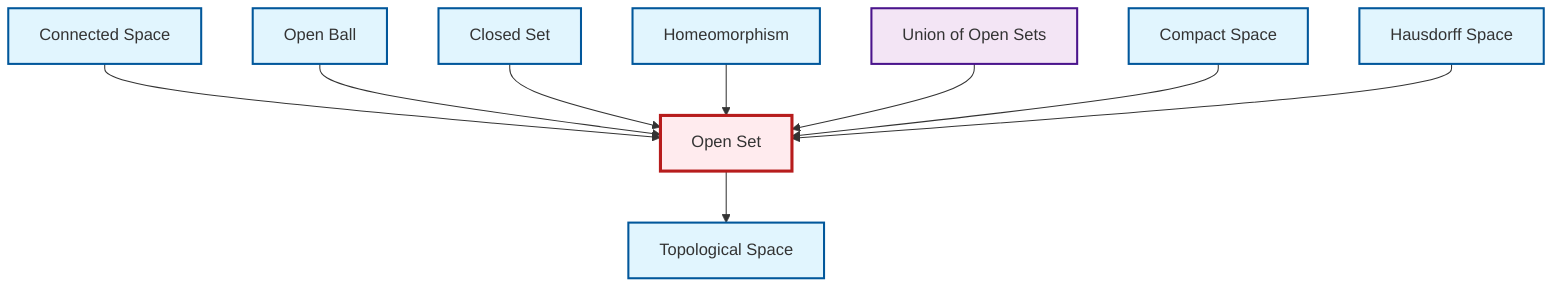 graph TD
    classDef definition fill:#e1f5fe,stroke:#01579b,stroke-width:2px
    classDef theorem fill:#f3e5f5,stroke:#4a148c,stroke-width:2px
    classDef axiom fill:#fff3e0,stroke:#e65100,stroke-width:2px
    classDef example fill:#e8f5e9,stroke:#1b5e20,stroke-width:2px
    classDef current fill:#ffebee,stroke:#b71c1c,stroke-width:3px
    def-connected["Connected Space"]:::definition
    def-homeomorphism["Homeomorphism"]:::definition
    def-hausdorff["Hausdorff Space"]:::definition
    def-open-set["Open Set"]:::definition
    def-compact["Compact Space"]:::definition
    def-open-ball["Open Ball"]:::definition
    def-closed-set["Closed Set"]:::definition
    def-topological-space["Topological Space"]:::definition
    thm-union-open-sets["Union of Open Sets"]:::theorem
    def-connected --> def-open-set
    def-open-ball --> def-open-set
    def-open-set --> def-topological-space
    def-closed-set --> def-open-set
    def-homeomorphism --> def-open-set
    thm-union-open-sets --> def-open-set
    def-compact --> def-open-set
    def-hausdorff --> def-open-set
    class def-open-set current